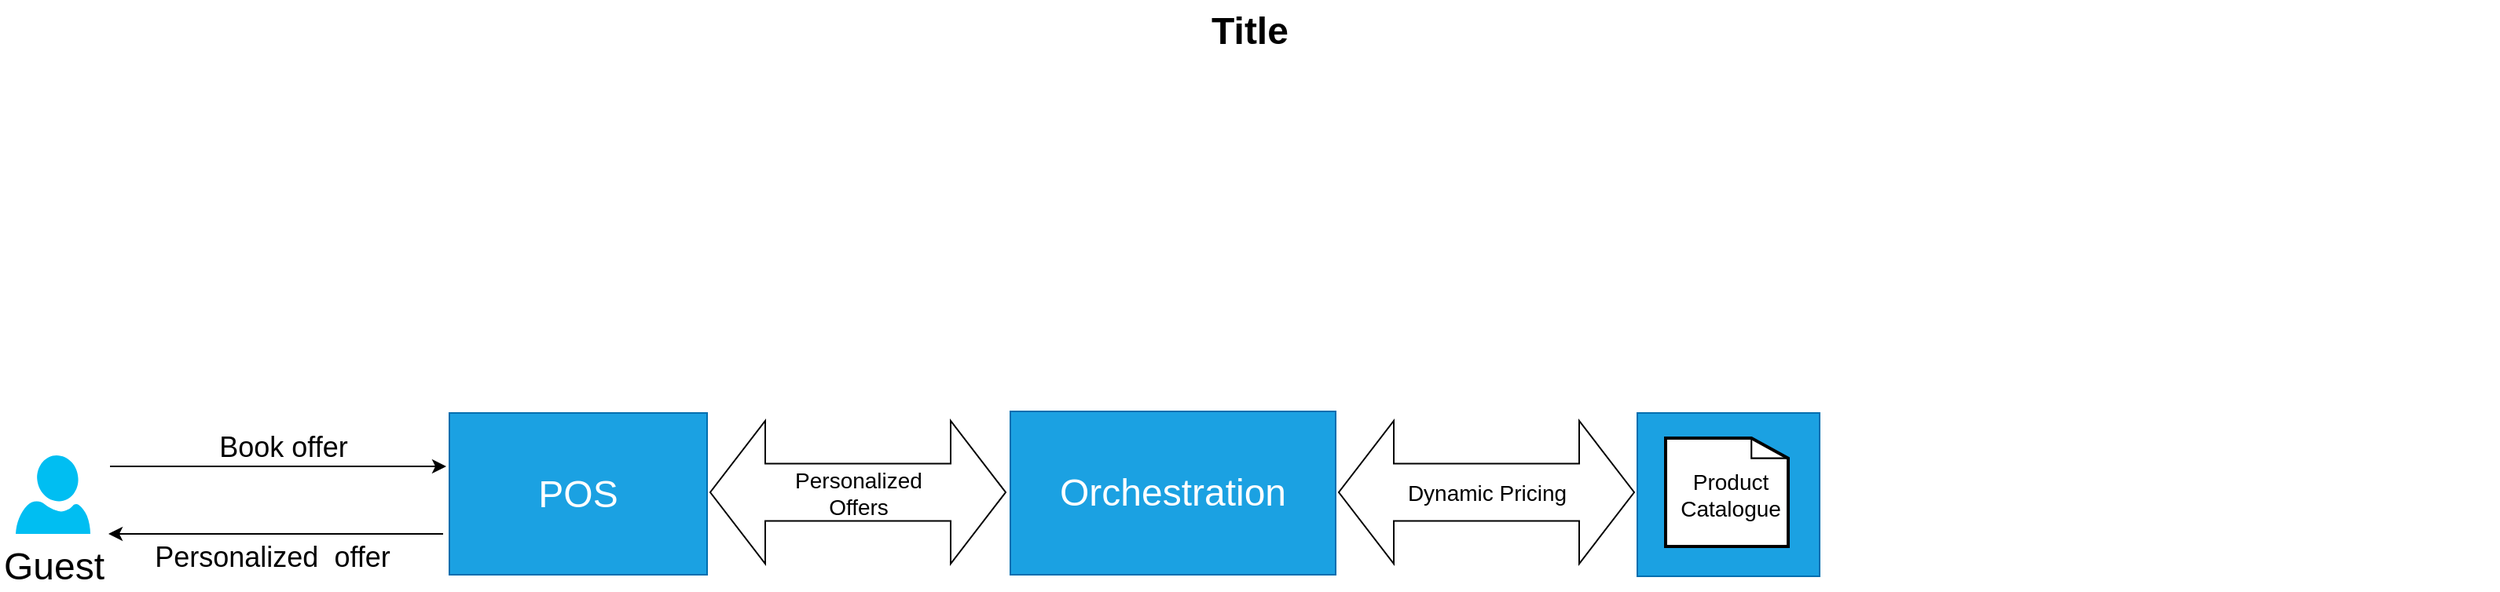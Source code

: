 <mxfile version="21.1.5" type="github">
  <diagram name="Page-1" id="74b105a0-9070-1c63-61bc-23e55f88626e">
    <mxGraphModel dx="1764" dy="1044" grid="1" gridSize="10" guides="1" tooltips="1" connect="1" arrows="1" fold="1" page="1" pageScale="1.5" pageWidth="1169" pageHeight="826" background="none" math="0" shadow="0">
      <root>
        <mxCell id="0" style=";html=1;" />
        <mxCell id="1" style=";html=1;" parent="0" />
        <mxCell id="10b056a9c633e61c-30" value="Title" style="text;strokeColor=none;fillColor=none;html=1;fontSize=24;fontStyle=1;verticalAlign=middle;align=center;" parent="1" vertex="1">
          <mxGeometry x="80" y="40" width="1590" height="40" as="geometry" />
        </mxCell>
        <mxCell id="boQCoTf2LVf0JerHzZlF-1" value="&lt;font style=&quot;font-size: 24px;&quot;&gt;Guest&lt;/font&gt;" style="verticalLabelPosition=bottom;html=1;verticalAlign=top;align=center;strokeColor=none;fillColor=#00BEF2;shape=mxgraph.azure.user;" vertex="1" parent="1">
          <mxGeometry x="90" y="330" width="47.5" height="50" as="geometry" />
        </mxCell>
        <mxCell id="boQCoTf2LVf0JerHzZlF-5" value="&lt;font style=&quot;font-size: 24px;&quot;&gt;POS&lt;/font&gt;" style="rounded=0;whiteSpace=wrap;html=1;fillColor=#1ba1e2;fontColor=#ffffff;strokeColor=#006EAF;" vertex="1" parent="1">
          <mxGeometry x="366" y="303" width="164" height="103" as="geometry" />
        </mxCell>
        <mxCell id="boQCoTf2LVf0JerHzZlF-6" value="" style="endArrow=classic;html=1;rounded=0;" edge="1" parent="1">
          <mxGeometry width="50" height="50" relative="1" as="geometry">
            <mxPoint x="150" y="337" as="sourcePoint" />
            <mxPoint x="364" y="337" as="targetPoint" />
          </mxGeometry>
        </mxCell>
        <mxCell id="boQCoTf2LVf0JerHzZlF-7" value="" style="endArrow=classic;html=1;rounded=0;entryX=0;entryY=1;entryDx=0;entryDy=0;entryPerimeter=0;" edge="1" parent="1">
          <mxGeometry width="50" height="50" relative="1" as="geometry">
            <mxPoint x="362" y="380" as="sourcePoint" />
            <mxPoint x="149" y="380.0" as="targetPoint" />
          </mxGeometry>
        </mxCell>
        <mxCell id="boQCoTf2LVf0JerHzZlF-8" value="&lt;font style=&quot;font-size: 18px;&quot;&gt;Book offer&lt;/font&gt;" style="text;html=1;align=center;verticalAlign=middle;resizable=0;points=[];autosize=1;strokeColor=none;fillColor=none;" vertex="1" parent="1">
          <mxGeometry x="205" y="305" width="110" height="40" as="geometry" />
        </mxCell>
        <mxCell id="boQCoTf2LVf0JerHzZlF-9" value="&lt;font style=&quot;font-size: 18px;&quot;&gt;Personalized&amp;nbsp; offer&lt;/font&gt;" style="text;html=1;align=center;verticalAlign=middle;resizable=0;points=[];autosize=1;strokeColor=none;fillColor=none;" vertex="1" parent="1">
          <mxGeometry x="168" y="375" width="170" height="40" as="geometry" />
        </mxCell>
        <mxCell id="boQCoTf2LVf0JerHzZlF-13" value="&lt;font style=&quot;font-size: 14px;&quot;&gt;Personalized&lt;br&gt;Offers&lt;/font&gt;" style="html=1;shadow=0;dashed=0;align=center;verticalAlign=middle;shape=mxgraph.arrows2.twoWayArrow;dy=0.6;dx=35;" vertex="1" parent="1">
          <mxGeometry x="532" y="308" width="188" height="91" as="geometry" />
        </mxCell>
        <mxCell id="boQCoTf2LVf0JerHzZlF-18" value="&lt;font style=&quot;font-size: 24px;&quot;&gt;Orchestration&lt;/font&gt;" style="rounded=0;whiteSpace=wrap;html=1;fillColor=#1ba1e2;fontColor=#ffffff;strokeColor=#006EAF;" vertex="1" parent="1">
          <mxGeometry x="723" y="302" width="207" height="104" as="geometry" />
        </mxCell>
        <mxCell id="boQCoTf2LVf0JerHzZlF-19" value="&lt;span style=&quot;font-size: 14px;&quot;&gt;Dynamic Pricing&lt;/span&gt;" style="html=1;shadow=0;dashed=0;align=center;verticalAlign=middle;shape=mxgraph.arrows2.twoWayArrow;dy=0.6;dx=35;" vertex="1" parent="1">
          <mxGeometry x="932" y="308" width="188" height="91" as="geometry" />
        </mxCell>
        <mxCell id="boQCoTf2LVf0JerHzZlF-20" value="" style="rounded=0;whiteSpace=wrap;html=1;fillColor=#1ba1e2;fontColor=#ffffff;strokeColor=#006EAF;" vertex="1" parent="1">
          <mxGeometry x="1122" y="303" width="116" height="104" as="geometry" />
        </mxCell>
        <mxCell id="boQCoTf2LVf0JerHzZlF-22" value="" style="shape=mxgraph.cisco.misc.page_icon;html=1;pointerEvents=1;dashed=0;strokeWidth=2;verticalLabelPosition=bottom;verticalAlign=top;align=center;outlineConnect=0;" vertex="1" parent="1">
          <mxGeometry x="1140" y="319" width="78" height="69" as="geometry" />
        </mxCell>
        <mxCell id="boQCoTf2LVf0JerHzZlF-23" value="&lt;span style=&quot;font-size: 14px;&quot;&gt;Product&lt;br&gt;Catalogue&lt;/span&gt;" style="text;html=1;align=center;verticalAlign=middle;resizable=0;points=[];autosize=1;strokeColor=none;fillColor=none;" vertex="1" parent="1">
          <mxGeometry x="1136" y="330" width="90" height="50" as="geometry" />
        </mxCell>
      </root>
    </mxGraphModel>
  </diagram>
</mxfile>
